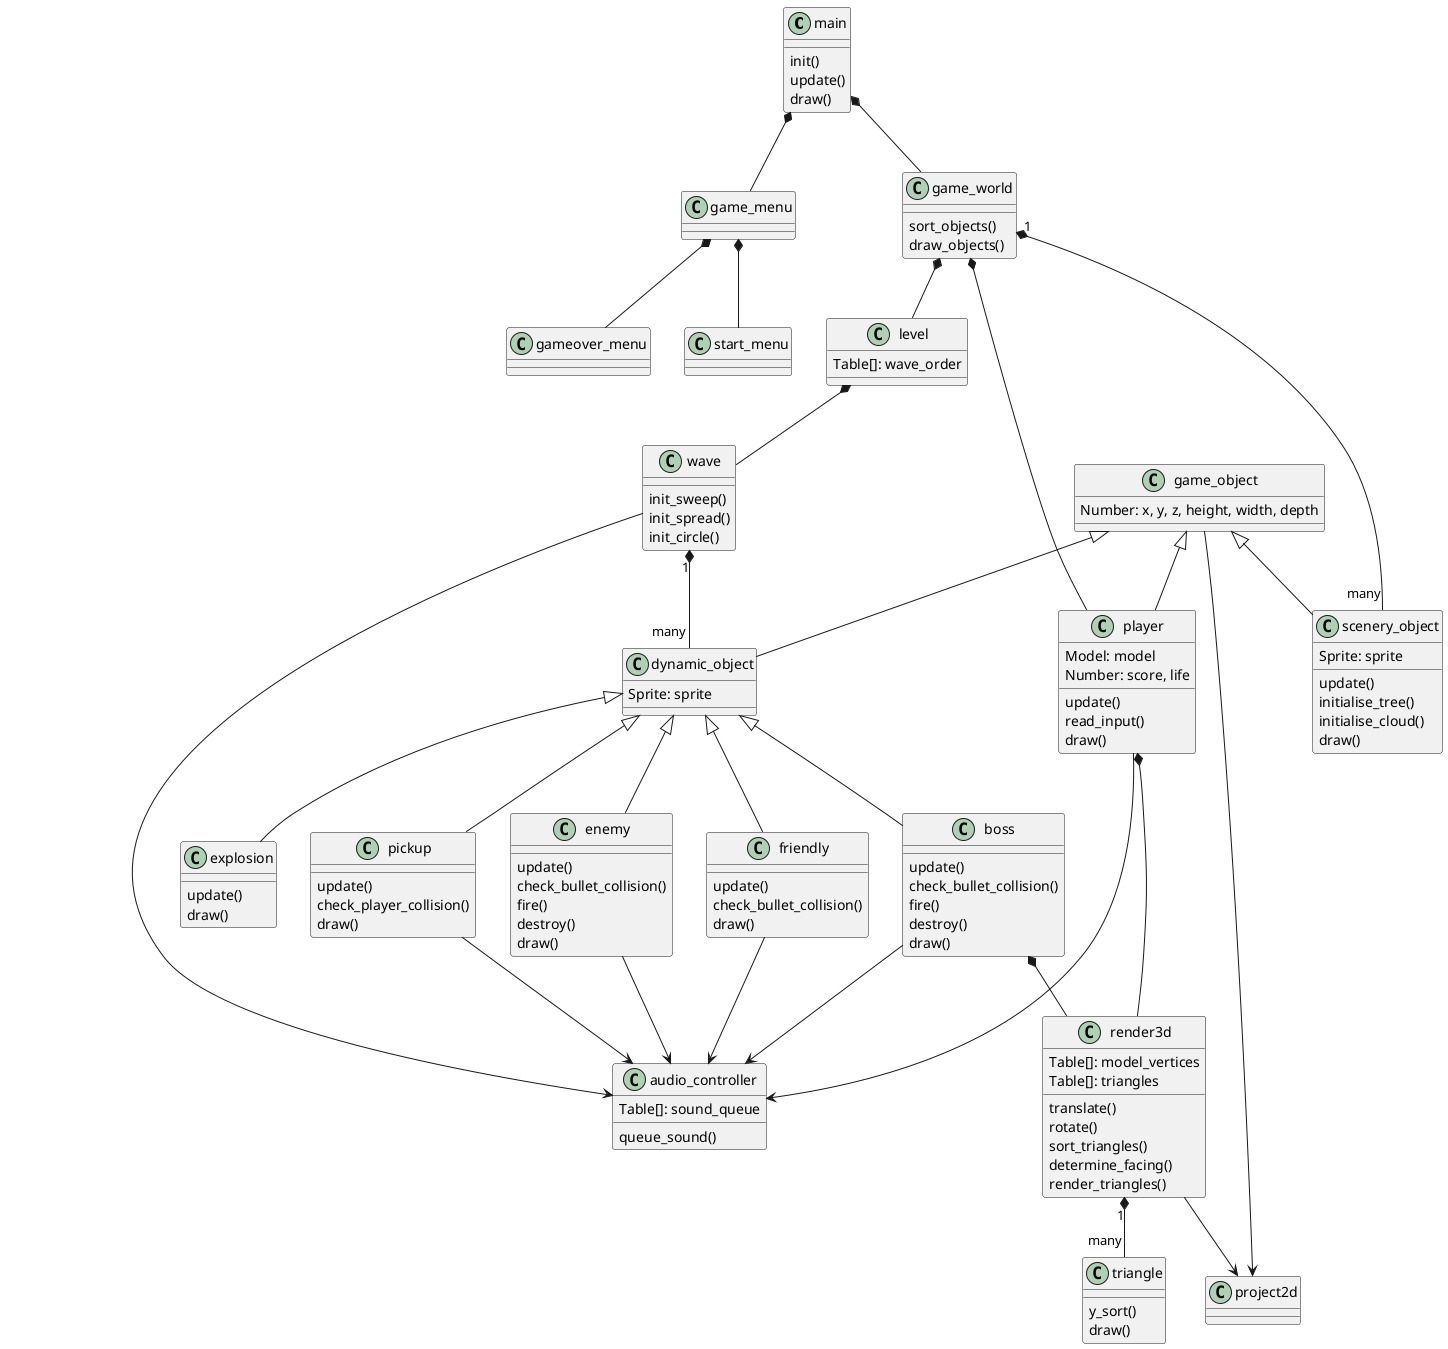 @startuml
class main{
init()
update()
draw()
}

class game_menu{

}

class start_menu{

}

class gameover_menu{

}

class game_world{
sort_objects()
draw_objects()
}

class level{
Table[]: wave_order
}

class wave{
init_sweep()
init_spread()
init_circle()
}

class player{
Model: model
Number: score, life
update()
read_input()
draw()
}

class game_object{
Number: x, y, z, height, width, depth
}

class dynamic_object{
Sprite: sprite
}

class enemy{
update()
check_bullet_collision()
fire()
destroy()
draw()
}

class boss{
update()
check_bullet_collision()
fire()
destroy()
draw()
}

class friendly{
update()
check_bullet_collision()
draw()
}

class pickup{
update()
check_player_collision()
draw()
}

class explosion{
update()
draw()
}

class scenery_object{
Sprite: sprite
update()
initialise_tree()
initialise_cloud()
draw()
}

class render3d{
Table[]: model_vertices
Table[]: triangles
translate()
rotate()
sort_triangles()
determine_facing()
render_triangles()
}

class project2d{

}

class triangle{
y_sort()
draw()
}

class audio_controller{
Table[]: sound_queue
queue_sound()
}

main *-- game_world
main *-- game_menu

game_menu *-- start_menu
game_menu *-- gameover_menu

game_world *-- level
game_world *-- player
game_world "1" *-- "many" scenery_object

level *-- wave

game_object <|-- dynamic_object
game_object <|-- scenery_object
game_object <|-- player

wave "1" *-- "many" dynamic_object

dynamic_object <|-- enemy
dynamic_object <|-- boss
dynamic_object <|-- friendly
dynamic_object <|-- pickup
dynamic_object <|-- explosion

player *-- render3d
boss *-- render3d

render3d "1" *-- "many" triangle

game_object --> project2d
render3d --> project2d

enemy --> audio_controller
friendly --> audio_controller
pickup --> audio_controller
boss --> audio_controller
player --> audio_controller
wave --> audio_controller
@enduml